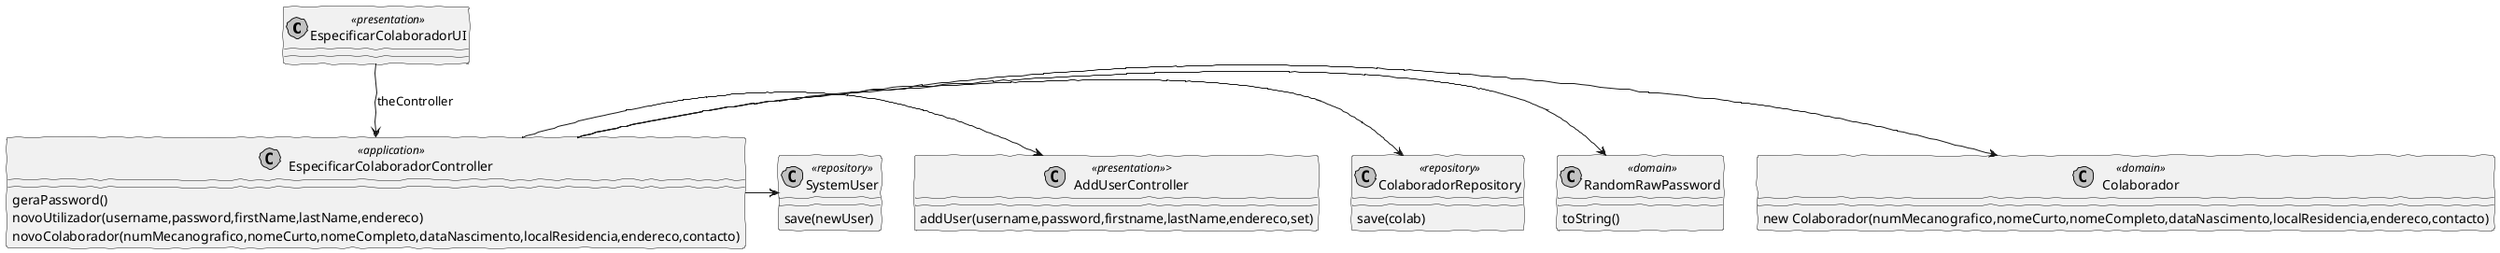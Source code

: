 @startuml
'http://plantuml.com/skinparam.html
skinparam handwritten true
skinparam monochrome true
skinparam packageStyle rect
skinparam defaultFontName FG Virgil
skinparam shadowing false

class EspecificarColaboradorUI <<presentation>>
class EspecificarColaboradorController <<application>>
class Colaborador <<domain>>
class RandomRawPassword <<domain>>
class ColaboradorRepository <<repository>>
class SystemUser <<repository>>
class AddUserController <<presentation>>>


EspecificarColaboradorUI --> EspecificarColaboradorController : theController

EspecificarColaboradorController -> Colaborador
EspecificarColaboradorController -> RandomRawPassword
EspecificarColaboradorController -> ColaboradorRepository
EspecificarColaboradorController -> AddUserController
EspecificarColaboradorController -> SystemUser

EspecificarColaboradorController : geraPassword()
EspecificarColaboradorController : novoUtilizador(username,password,firstName,lastName,endereco)
EspecificarColaboradorController : novoColaborador(numMecanografico,nomeCurto,nomeCompleto,dataNascimento,localResidencia,endereco,contacto)

Colaborador : new Colaborador(numMecanografico,nomeCurto,nomeCompleto,dataNascimento,localResidencia,endereco,contacto)

RandomRawPassword : toString()

SystemUser : save(newUser)

ColaboradorRepository : save(colab)

AddUserController : addUser(username,password,firstname,lastName,endereco,set)

@enduml